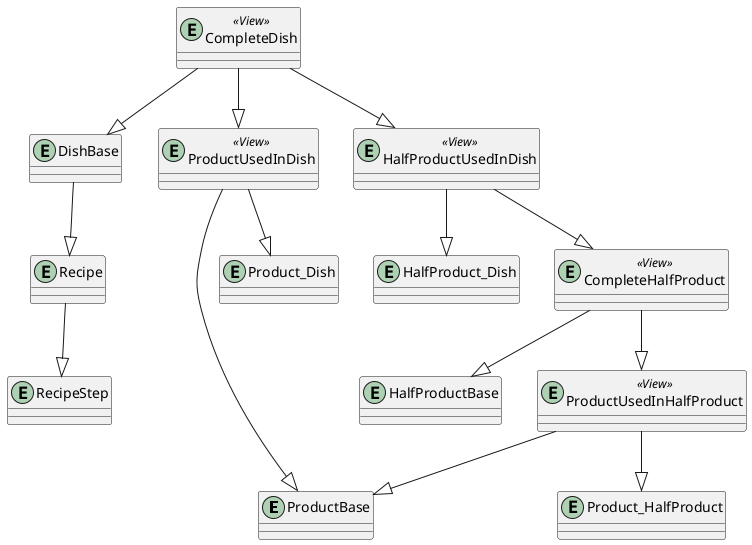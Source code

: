 @startuml

entity "ProductBase" as p
entity "Product_HalfProduct" as php
entity "HalfProductBase" as hp
entity "Product_Dish" as pd
entity "HalfProduct_Dish" as hpd
entity "DishBase" as d

entity "Recipe" as r
entity "RecipeStep" as rs

entity "ProductUsedInDish" as puid <<View>>
entity "ProductUsedInHalfProduct" as puihp <<View>>
entity "CompleteHalfProduct" as chp <<View>>
entity "HalfProductUsedInDish" as hpdchp <<View>>
entity "CompleteDish" as cd <<View>>

puid --|> p 
puid --|> pd 

puihp --|> p 
puihp --|> php 

chp --|> hp 
chp --|> puihp 

hpdchp --|> hpd 
hpdchp --|> chp 

cd --|> d 
cd --|> puid 
cd --|> hpdchp 

d --|> r
r --|> rs


@enduml